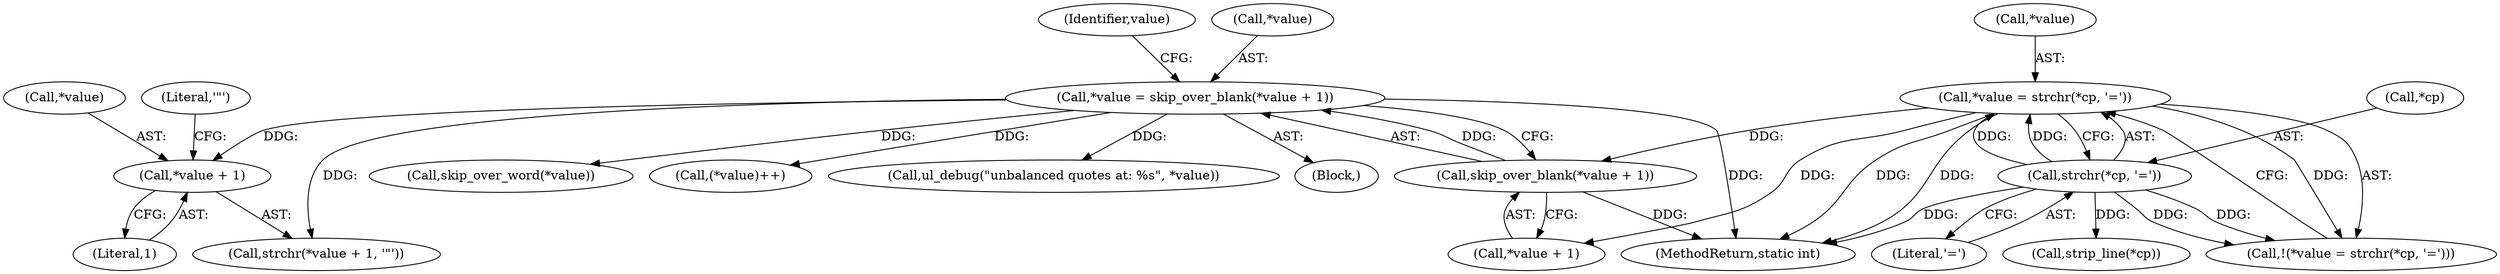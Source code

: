 digraph "0_util-linux_89e90ae7b2826110ea28c1c0eb8e7c56c3907bdc@pointer" {
"1000158" [label="(Call,*value + 1)"];
"1000140" [label="(Call,*value = skip_over_blank(*value + 1))"];
"1000143" [label="(Call,skip_over_blank(*value + 1))"];
"1000120" [label="(Call,*value = strchr(*cp, '='))"];
"1000123" [label="(Call,strchr(*cp, '='))"];
"1000157" [label="(Call,strchr(*value + 1, '\"'))"];
"1000120" [label="(Call,*value = strchr(*cp, '='))"];
"1000144" [label="(Call,*value + 1)"];
"1000194" [label="(Call,skip_over_word(*value))"];
"1000119" [label="(Call,!(*value = strchr(*cp, '=')))"];
"1000124" [label="(Call,*cp)"];
"1000213" [label="(MethodReturn,static int)"];
"1000140" [label="(Call,*value = skip_over_blank(*value + 1))"];
"1000141" [label="(Call,*value)"];
"1000123" [label="(Call,strchr(*cp, '='))"];
"1000137" [label="(Call,strip_line(*cp))"];
"1000152" [label="(Identifier,value)"];
"1000159" [label="(Call,*value)"];
"1000161" [label="(Literal,1)"];
"1000158" [label="(Call,*value + 1)"];
"1000181" [label="(Call,(*value)++)"];
"1000169" [label="(Call,ul_debug(\"unbalanced quotes at: %s\", *value))"];
"1000162" [label="(Literal,'\"')"];
"1000143" [label="(Call,skip_over_blank(*value + 1))"];
"1000126" [label="(Literal,'=')"];
"1000104" [label="(Block,)"];
"1000121" [label="(Call,*value)"];
"1000158" -> "1000157"  [label="AST: "];
"1000158" -> "1000161"  [label="CFG: "];
"1000159" -> "1000158"  [label="AST: "];
"1000161" -> "1000158"  [label="AST: "];
"1000162" -> "1000158"  [label="CFG: "];
"1000140" -> "1000158"  [label="DDG: "];
"1000140" -> "1000104"  [label="AST: "];
"1000140" -> "1000143"  [label="CFG: "];
"1000141" -> "1000140"  [label="AST: "];
"1000143" -> "1000140"  [label="AST: "];
"1000152" -> "1000140"  [label="CFG: "];
"1000140" -> "1000213"  [label="DDG: "];
"1000143" -> "1000140"  [label="DDG: "];
"1000140" -> "1000157"  [label="DDG: "];
"1000140" -> "1000169"  [label="DDG: "];
"1000140" -> "1000181"  [label="DDG: "];
"1000140" -> "1000194"  [label="DDG: "];
"1000143" -> "1000144"  [label="CFG: "];
"1000144" -> "1000143"  [label="AST: "];
"1000143" -> "1000213"  [label="DDG: "];
"1000120" -> "1000143"  [label="DDG: "];
"1000120" -> "1000119"  [label="AST: "];
"1000120" -> "1000123"  [label="CFG: "];
"1000121" -> "1000120"  [label="AST: "];
"1000123" -> "1000120"  [label="AST: "];
"1000119" -> "1000120"  [label="CFG: "];
"1000120" -> "1000213"  [label="DDG: "];
"1000120" -> "1000213"  [label="DDG: "];
"1000120" -> "1000119"  [label="DDG: "];
"1000123" -> "1000120"  [label="DDG: "];
"1000123" -> "1000120"  [label="DDG: "];
"1000120" -> "1000144"  [label="DDG: "];
"1000123" -> "1000126"  [label="CFG: "];
"1000124" -> "1000123"  [label="AST: "];
"1000126" -> "1000123"  [label="AST: "];
"1000123" -> "1000213"  [label="DDG: "];
"1000123" -> "1000119"  [label="DDG: "];
"1000123" -> "1000119"  [label="DDG: "];
"1000123" -> "1000137"  [label="DDG: "];
}
